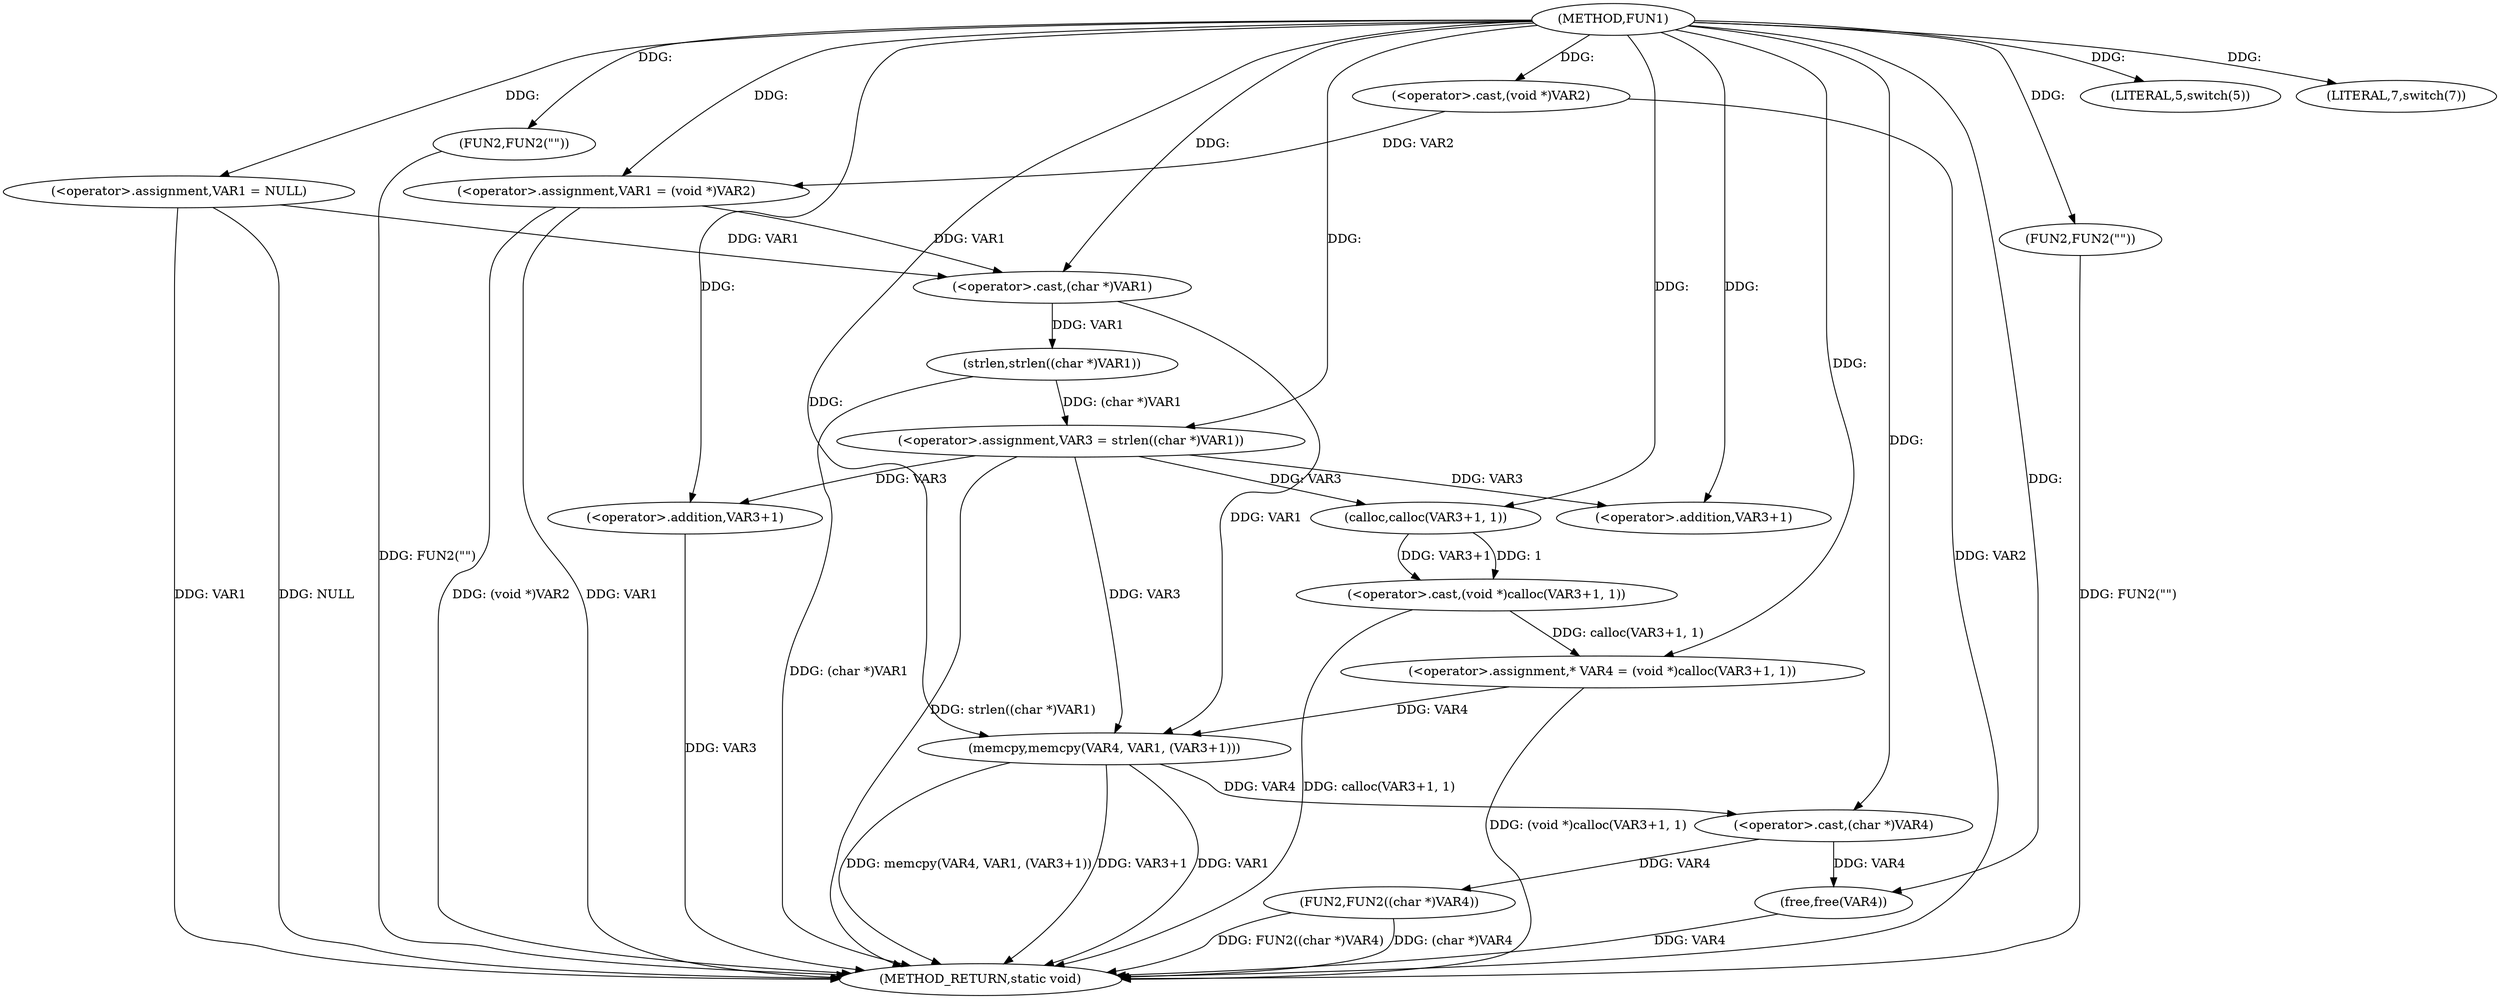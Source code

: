 digraph FUN1 {  
"1000100" [label = "(METHOD,FUN1)" ]
"1000159" [label = "(METHOD_RETURN,static void)" ]
"1000103" [label = "(<operator>.assignment,VAR1 = NULL)" ]
"1000107" [label = "(LITERAL,5,switch(5))" ]
"1000110" [label = "(FUN2,FUN2(\"\"))" ]
"1000114" [label = "(<operator>.assignment,VAR1 = (void *)VAR2)" ]
"1000116" [label = "(<operator>.cast,(void *)VAR2)" ]
"1000121" [label = "(LITERAL,7,switch(7))" ]
"1000126" [label = "(<operator>.assignment,VAR3 = strlen((char *)VAR1))" ]
"1000128" [label = "(strlen,strlen((char *)VAR1))" ]
"1000129" [label = "(<operator>.cast,(char *)VAR1)" ]
"1000133" [label = "(<operator>.assignment,* VAR4 = (void *)calloc(VAR3+1, 1))" ]
"1000135" [label = "(<operator>.cast,(void *)calloc(VAR3+1, 1))" ]
"1000137" [label = "(calloc,calloc(VAR3+1, 1))" ]
"1000138" [label = "(<operator>.addition,VAR3+1)" ]
"1000142" [label = "(memcpy,memcpy(VAR4, VAR1, (VAR3+1)))" ]
"1000145" [label = "(<operator>.addition,VAR3+1)" ]
"1000148" [label = "(FUN2,FUN2((char *)VAR4))" ]
"1000149" [label = "(<operator>.cast,(char *)VAR4)" ]
"1000152" [label = "(free,free(VAR4))" ]
"1000156" [label = "(FUN2,FUN2(\"\"))" ]
  "1000142" -> "1000159"  [ label = "DDG: memcpy(VAR4, VAR1, (VAR3+1))"] 
  "1000103" -> "1000159"  [ label = "DDG: VAR1"] 
  "1000103" -> "1000159"  [ label = "DDG: NULL"] 
  "1000114" -> "1000159"  [ label = "DDG: VAR1"] 
  "1000152" -> "1000159"  [ label = "DDG: VAR4"] 
  "1000116" -> "1000159"  [ label = "DDG: VAR2"] 
  "1000142" -> "1000159"  [ label = "DDG: VAR3+1"] 
  "1000145" -> "1000159"  [ label = "DDG: VAR3"] 
  "1000114" -> "1000159"  [ label = "DDG: (void *)VAR2"] 
  "1000135" -> "1000159"  [ label = "DDG: calloc(VAR3+1, 1)"] 
  "1000128" -> "1000159"  [ label = "DDG: (char *)VAR1"] 
  "1000142" -> "1000159"  [ label = "DDG: VAR1"] 
  "1000148" -> "1000159"  [ label = "DDG: (char *)VAR4"] 
  "1000148" -> "1000159"  [ label = "DDG: FUN2((char *)VAR4)"] 
  "1000133" -> "1000159"  [ label = "DDG: (void *)calloc(VAR3+1, 1)"] 
  "1000110" -> "1000159"  [ label = "DDG: FUN2(\"\")"] 
  "1000126" -> "1000159"  [ label = "DDG: strlen((char *)VAR1)"] 
  "1000156" -> "1000159"  [ label = "DDG: FUN2(\"\")"] 
  "1000100" -> "1000103"  [ label = "DDG: "] 
  "1000100" -> "1000107"  [ label = "DDG: "] 
  "1000100" -> "1000110"  [ label = "DDG: "] 
  "1000116" -> "1000114"  [ label = "DDG: VAR2"] 
  "1000100" -> "1000114"  [ label = "DDG: "] 
  "1000100" -> "1000116"  [ label = "DDG: "] 
  "1000100" -> "1000121"  [ label = "DDG: "] 
  "1000128" -> "1000126"  [ label = "DDG: (char *)VAR1"] 
  "1000100" -> "1000126"  [ label = "DDG: "] 
  "1000129" -> "1000128"  [ label = "DDG: VAR1"] 
  "1000103" -> "1000129"  [ label = "DDG: VAR1"] 
  "1000114" -> "1000129"  [ label = "DDG: VAR1"] 
  "1000100" -> "1000129"  [ label = "DDG: "] 
  "1000135" -> "1000133"  [ label = "DDG: calloc(VAR3+1, 1)"] 
  "1000100" -> "1000133"  [ label = "DDG: "] 
  "1000137" -> "1000135"  [ label = "DDG: VAR3+1"] 
  "1000137" -> "1000135"  [ label = "DDG: 1"] 
  "1000126" -> "1000137"  [ label = "DDG: VAR3"] 
  "1000100" -> "1000137"  [ label = "DDG: "] 
  "1000126" -> "1000138"  [ label = "DDG: VAR3"] 
  "1000100" -> "1000138"  [ label = "DDG: "] 
  "1000133" -> "1000142"  [ label = "DDG: VAR4"] 
  "1000100" -> "1000142"  [ label = "DDG: "] 
  "1000129" -> "1000142"  [ label = "DDG: VAR1"] 
  "1000126" -> "1000142"  [ label = "DDG: VAR3"] 
  "1000100" -> "1000145"  [ label = "DDG: "] 
  "1000126" -> "1000145"  [ label = "DDG: VAR3"] 
  "1000149" -> "1000148"  [ label = "DDG: VAR4"] 
  "1000142" -> "1000149"  [ label = "DDG: VAR4"] 
  "1000100" -> "1000149"  [ label = "DDG: "] 
  "1000149" -> "1000152"  [ label = "DDG: VAR4"] 
  "1000100" -> "1000152"  [ label = "DDG: "] 
  "1000100" -> "1000156"  [ label = "DDG: "] 
}
